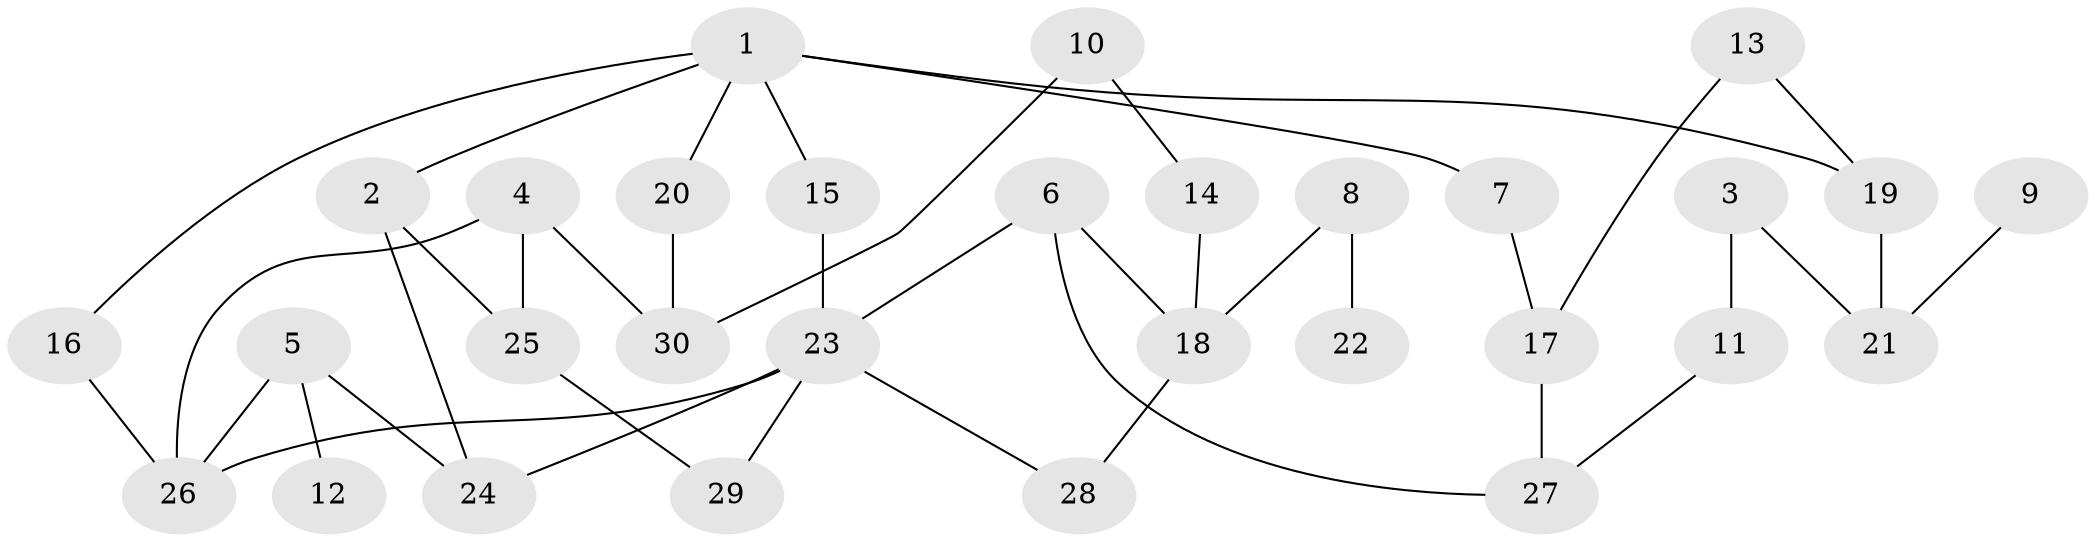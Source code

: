 // original degree distribution, {7: 0.016666666666666666, 6: 0.06666666666666667, 4: 0.1, 5: 0.016666666666666666, 1: 0.36666666666666664, 3: 0.2, 2: 0.23333333333333334}
// Generated by graph-tools (version 1.1) at 2025/01/03/09/25 03:01:11]
// undirected, 30 vertices, 40 edges
graph export_dot {
graph [start="1"]
  node [color=gray90,style=filled];
  1;
  2;
  3;
  4;
  5;
  6;
  7;
  8;
  9;
  10;
  11;
  12;
  13;
  14;
  15;
  16;
  17;
  18;
  19;
  20;
  21;
  22;
  23;
  24;
  25;
  26;
  27;
  28;
  29;
  30;
  1 -- 2 [weight=1.0];
  1 -- 7 [weight=1.0];
  1 -- 15 [weight=1.0];
  1 -- 16 [weight=1.0];
  1 -- 19 [weight=1.0];
  1 -- 20 [weight=1.0];
  2 -- 24 [weight=1.0];
  2 -- 25 [weight=1.0];
  3 -- 11 [weight=2.0];
  3 -- 21 [weight=1.0];
  4 -- 25 [weight=1.0];
  4 -- 26 [weight=1.0];
  4 -- 30 [weight=1.0];
  5 -- 12 [weight=1.0];
  5 -- 24 [weight=1.0];
  5 -- 26 [weight=1.0];
  6 -- 18 [weight=1.0];
  6 -- 23 [weight=1.0];
  6 -- 27 [weight=1.0];
  7 -- 17 [weight=1.0];
  8 -- 18 [weight=1.0];
  8 -- 22 [weight=1.0];
  9 -- 21 [weight=1.0];
  10 -- 14 [weight=1.0];
  10 -- 30 [weight=1.0];
  11 -- 27 [weight=1.0];
  13 -- 17 [weight=1.0];
  13 -- 19 [weight=1.0];
  14 -- 18 [weight=1.0];
  15 -- 23 [weight=1.0];
  16 -- 26 [weight=1.0];
  17 -- 27 [weight=1.0];
  18 -- 28 [weight=1.0];
  19 -- 21 [weight=1.0];
  20 -- 30 [weight=1.0];
  23 -- 24 [weight=1.0];
  23 -- 26 [weight=2.0];
  23 -- 28 [weight=1.0];
  23 -- 29 [weight=1.0];
  25 -- 29 [weight=1.0];
}
